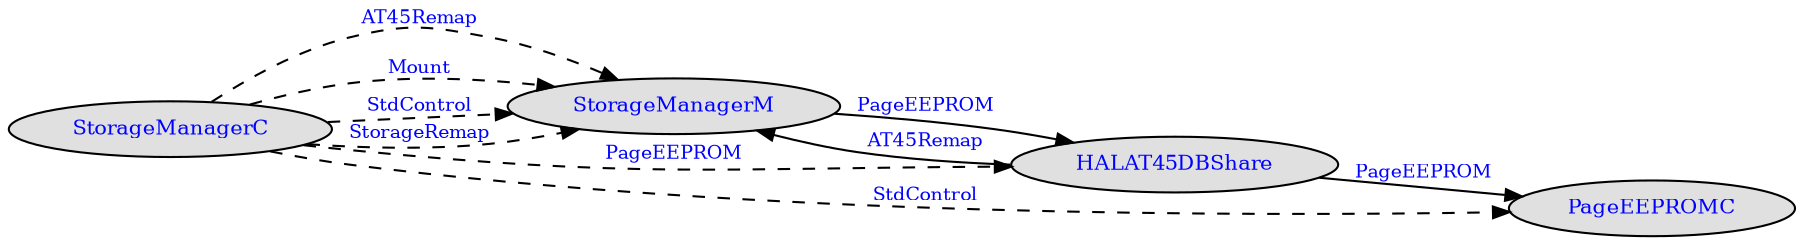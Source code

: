digraph "StorageManagerC_if" {
    rankdir=LR;
    ratio=compress;
    margin="0,0";
    ranksep=0.0005; 
    nodesep=0.1; 
    node [shape=ellipse style=filled fillcolor="#e0e0e0"];
    node [fontsize=10 height=.1 width=.1];
    edge [fontsize=9 arrowsize=.8];
    node [fontcolor=blue];
    edge [fontcolor=blue];

    StorageManagerC [URL="tos.lib.Flash.AT45DB.StorageManagerC.nc.html"];
    StorageManagerM [URL="tos.lib.Flash.AT45DB.StorageManagerM.nc.html"];
    StorageManagerC -> StorageManagerM [ style=dashed label="AT45Remap" URL="tos.lib.Flash.AT45DB.AT45Remap.nc.html" ];
    StorageManagerC [URL="tos.lib.Flash.AT45DB.StorageManagerC.nc.html"];
    HALAT45DBShare [URL="tos.lib.Flash.AT45DB.HALAT45DBShare.nc.html"];
    StorageManagerC -> HALAT45DBShare [ style=dashed label="PageEEPROM" URL="tos.lib.Flash.AT45DB.PageEEPROM.nc.html" ];
    StorageManagerC [URL="tos.lib.Flash.AT45DB.StorageManagerC.nc.html"];
    StorageManagerM [URL="tos.lib.Flash.AT45DB.StorageManagerM.nc.html"];
    StorageManagerC -> StorageManagerM [ style=dashed label="Mount" URL="tos.lib.Flash.Mount.nc.html" ];
    StorageManagerC [URL="tos.lib.Flash.AT45DB.StorageManagerC.nc.html"];
    PageEEPROMC [URL="tos.platform.mica.PageEEPROMC.nc.html"];
    StorageManagerC -> PageEEPROMC [ style=dashed label="StdControl" URL="tos.interfaces.StdControl.nc.html" ];
    StorageManagerC [URL="tos.lib.Flash.AT45DB.StorageManagerC.nc.html"];
    StorageManagerM [URL="tos.lib.Flash.AT45DB.StorageManagerM.nc.html"];
    StorageManagerC -> StorageManagerM [ style=dashed label="StdControl" URL="tos.interfaces.StdControl.nc.html" ];
    StorageManagerC [URL="tos.lib.Flash.AT45DB.StorageManagerC.nc.html"];
    StorageManagerM [URL="tos.lib.Flash.AT45DB.StorageManagerM.nc.html"];
    StorageManagerC -> StorageManagerM [ style=dashed label="StorageRemap" URL="tos.lib.Flash.StorageRemap.nc.html" ];
    StorageManagerM [URL="tos.lib.Flash.AT45DB.StorageManagerM.nc.html"];
    HALAT45DBShare [URL="tos.lib.Flash.AT45DB.HALAT45DBShare.nc.html"];
    StorageManagerM -> HALAT45DBShare [ label="PageEEPROM" URL="tos.lib.Flash.AT45DB.PageEEPROM.nc.html" ];
    HALAT45DBShare [URL="tos.lib.Flash.AT45DB.HALAT45DBShare.nc.html"];
    PageEEPROMC [URL="tos.platform.mica.PageEEPROMC.nc.html"];
    HALAT45DBShare -> PageEEPROMC [ label="PageEEPROM" URL="tos.lib.Flash.AT45DB.PageEEPROM.nc.html" ];
    HALAT45DBShare [URL="tos.lib.Flash.AT45DB.HALAT45DBShare.nc.html"];
    StorageManagerM [URL="tos.lib.Flash.AT45DB.StorageManagerM.nc.html"];
    HALAT45DBShare -> StorageManagerM [ label="AT45Remap" URL="tos.lib.Flash.AT45DB.AT45Remap.nc.html" ];
}
